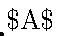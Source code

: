 \documentclass[border=5mm]{standalone}
\usepackage{luamplib}
\begin{document}
\mplibtextextlabel{enable}
\begin{mplibcode}
beginfig(1);
  path Y, L, C, P, S;
  
  % solve parameters for cycloid
  vardef u(expr x) = x - sind(57.295779513 x) enddef;
  vardef v(expr x) = 1 - cosd(57.295779513 x) enddef;
  vardef f(expr t) = u(t) < v(t) enddef;
  tolerance := epsilon; a = solve f(2,3);
  s = 1/64 a;
  Y = (origin for t = s step s until a+eps:
    -- (u(t), -v(t))  % negative v(t) so curve is inverted
  endfor) scaled 160;  
  z0 = point 0 of Y;
  z1 = point infinity of Y;

  % define the four other paths
  L = z0 -- z1;  
  C = quartercircle rotated 180 scaled 2x1 shifted (x1, y0);
  P = z0{1,-2} ... (1/2[x1, x0], 1/4[y1, y0]){1,-1} ... z1 {1, 0};
  S = z0{1,-6} ... (1/2[x1, x0], 1/64[y1, y0]){1, -6/32} ... z1 {1, 0};

  draw z0 -- (x0,y1) -- z1 withcolor 3/4;
  drawoptions(withcolor 2/3 red);         
    draw L; dotlabel.urt("Line", point 1/4 of L);
  drawoptions(withcolor 1/2 green);       
    draw C; dotlabel.urt("Circle", point 1 of C);
  drawoptions(withcolor 1/4[red, green]); 
    draw P; dotlabel.urt("Parabola", point 1/2 of P);
  drawoptions(withcolor 3/4[red, green]); 
    draw S; dotlabel.llft("Sixth degree", point 3/4 of S);
  drawoptions(withcolor 1/2 blue);        
    draw Y; dotlabel.urt("Cycloid", point 50 of Y);
  drawoptions();

  dotlabel.urt("$A$", z0);
  dotlabel.urt("$B$", z1);
endfig;
\end{mplibcode}
\end{document}
